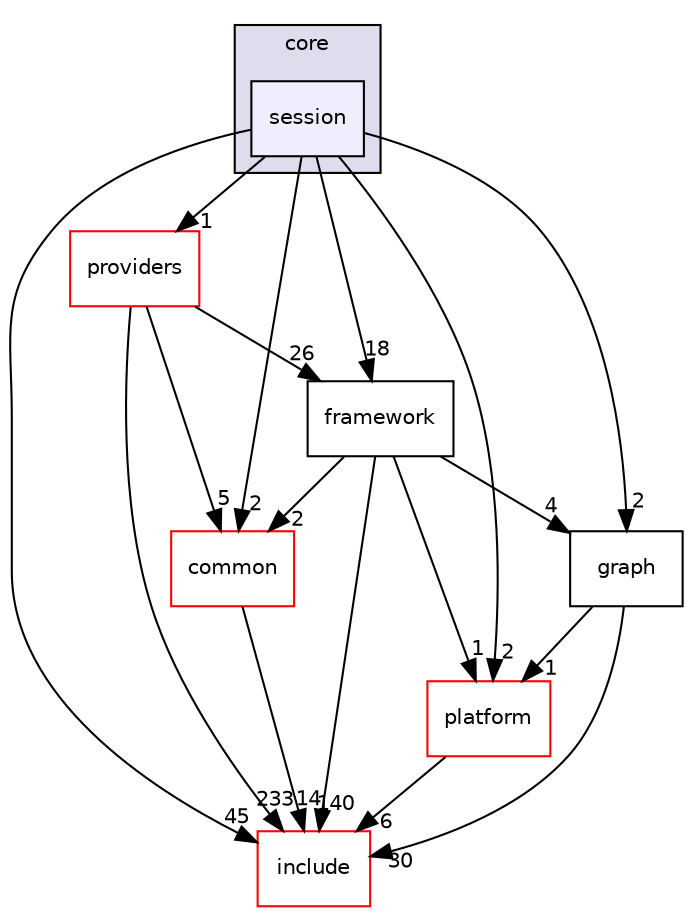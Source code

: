 digraph "onnxruntime/onnxruntime/core/session" {
  compound=true
  node [ fontsize="10", fontname="Helvetica"];
  edge [ labelfontsize="10", labelfontname="Helvetica"];
  subgraph clusterdir_d53f99a49d07d97f83b643cb8d6238c5 {
    graph [ bgcolor="#ddddee", pencolor="black", label="core" fontname="Helvetica", fontsize="10", URL="dir_d53f99a49d07d97f83b643cb8d6238c5.html"]
  dir_86a205a9a01d9f100ad0f2232d135d34 [shape=box, label="session", style="filled", fillcolor="#eeeeff", pencolor="black", URL="dir_86a205a9a01d9f100ad0f2232d135d34.html"];
  }
  dir_56f632a99c2e8c2266dce49f04e40288 [shape=box label="providers" fillcolor="white" style="filled" color="red" URL="dir_56f632a99c2e8c2266dce49f04e40288.html"];
  dir_1b4a698a764d4f86e6ae1764e7f37a99 [shape=box label="framework" URL="dir_1b4a698a764d4f86e6ae1764e7f37a99.html"];
  dir_f076573d92a781e267d0abe091aa4112 [shape=box label="common" fillcolor="white" style="filled" color="red" URL="dir_f076573d92a781e267d0abe091aa4112.html"];
  dir_f44f875884e6b767c5658db22ccaab42 [shape=box label="include" fillcolor="white" style="filled" color="red" URL="dir_f44f875884e6b767c5658db22ccaab42.html"];
  dir_ea1fec5adcbc89be8516c79ccb696972 [shape=box label="platform" fillcolor="white" style="filled" color="red" URL="dir_ea1fec5adcbc89be8516c79ccb696972.html"];
  dir_fd1c4d3ff44b7bc5cd78669a34dd8be3 [shape=box label="graph" URL="dir_fd1c4d3ff44b7bc5cd78669a34dd8be3.html"];
  dir_56f632a99c2e8c2266dce49f04e40288->dir_1b4a698a764d4f86e6ae1764e7f37a99 [headlabel="26", labeldistance=1.5 headhref="dir_000014_000032.html"];
  dir_56f632a99c2e8c2266dce49f04e40288->dir_f076573d92a781e267d0abe091aa4112 [headlabel="5", labeldistance=1.5 headhref="dir_000014_000029.html"];
  dir_56f632a99c2e8c2266dce49f04e40288->dir_f44f875884e6b767c5658db22ccaab42 [headlabel="233", labeldistance=1.5 headhref="dir_000014_000008.html"];
  dir_1b4a698a764d4f86e6ae1764e7f37a99->dir_f076573d92a781e267d0abe091aa4112 [headlabel="2", labeldistance=1.5 headhref="dir_000032_000029.html"];
  dir_1b4a698a764d4f86e6ae1764e7f37a99->dir_f44f875884e6b767c5658db22ccaab42 [headlabel="140", labeldistance=1.5 headhref="dir_000032_000008.html"];
  dir_1b4a698a764d4f86e6ae1764e7f37a99->dir_ea1fec5adcbc89be8516c79ccb696972 [headlabel="1", labeldistance=1.5 headhref="dir_000032_000041.html"];
  dir_1b4a698a764d4f86e6ae1764e7f37a99->dir_fd1c4d3ff44b7bc5cd78669a34dd8be3 [headlabel="4", labeldistance=1.5 headhref="dir_000032_000019.html"];
  dir_86a205a9a01d9f100ad0f2232d135d34->dir_56f632a99c2e8c2266dce49f04e40288 [headlabel="1", labeldistance=1.5 headhref="dir_000064_000014.html"];
  dir_86a205a9a01d9f100ad0f2232d135d34->dir_1b4a698a764d4f86e6ae1764e7f37a99 [headlabel="18", labeldistance=1.5 headhref="dir_000064_000032.html"];
  dir_86a205a9a01d9f100ad0f2232d135d34->dir_f076573d92a781e267d0abe091aa4112 [headlabel="2", labeldistance=1.5 headhref="dir_000064_000029.html"];
  dir_86a205a9a01d9f100ad0f2232d135d34->dir_f44f875884e6b767c5658db22ccaab42 [headlabel="45", labeldistance=1.5 headhref="dir_000064_000008.html"];
  dir_86a205a9a01d9f100ad0f2232d135d34->dir_ea1fec5adcbc89be8516c79ccb696972 [headlabel="2", labeldistance=1.5 headhref="dir_000064_000041.html"];
  dir_86a205a9a01d9f100ad0f2232d135d34->dir_fd1c4d3ff44b7bc5cd78669a34dd8be3 [headlabel="2", labeldistance=1.5 headhref="dir_000064_000019.html"];
  dir_f076573d92a781e267d0abe091aa4112->dir_f44f875884e6b767c5658db22ccaab42 [headlabel="14", labeldistance=1.5 headhref="dir_000029_000008.html"];
  dir_ea1fec5adcbc89be8516c79ccb696972->dir_f44f875884e6b767c5658db22ccaab42 [headlabel="6", labeldistance=1.5 headhref="dir_000041_000008.html"];
  dir_fd1c4d3ff44b7bc5cd78669a34dd8be3->dir_f44f875884e6b767c5658db22ccaab42 [headlabel="30", labeldistance=1.5 headhref="dir_000019_000008.html"];
  dir_fd1c4d3ff44b7bc5cd78669a34dd8be3->dir_ea1fec5adcbc89be8516c79ccb696972 [headlabel="1", labeldistance=1.5 headhref="dir_000019_000041.html"];
}
